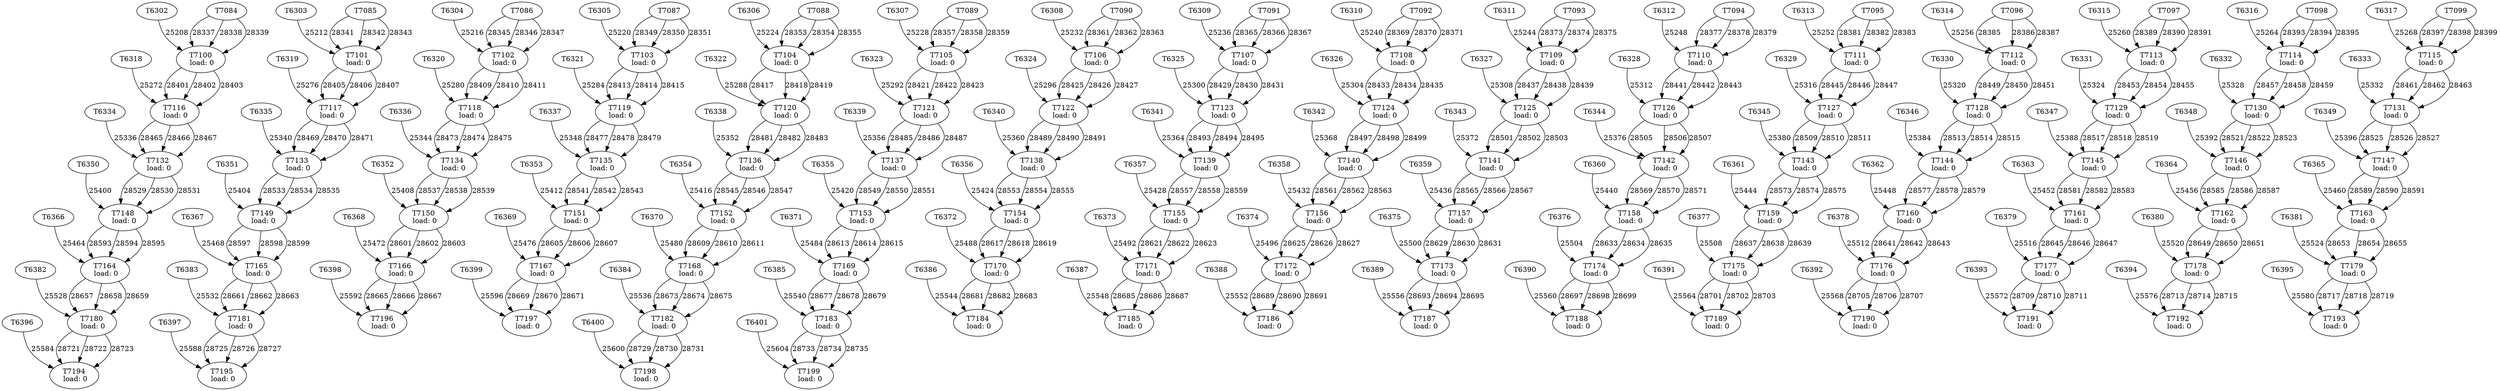 digraph taskgraph {
	T7100 [label= "T7100\n load: 0"];
	T6302 -> T7100[label=25208];
	T7084 -> T7100[label=28337];
	T7084 -> T7100[label=28338];
	T7084 -> T7100[label=28339];
	T7101 [label= "T7101\n load: 0"];
	T6303 -> T7101[label=25212];
	T7085 -> T7101[label=28341];
	T7085 -> T7101[label=28342];
	T7085 -> T7101[label=28343];
	T7102 [label= "T7102\n load: 0"];
	T6304 -> T7102[label=25216];
	T7086 -> T7102[label=28345];
	T7086 -> T7102[label=28346];
	T7086 -> T7102[label=28347];
	T7103 [label= "T7103\n load: 0"];
	T6305 -> T7103[label=25220];
	T7087 -> T7103[label=28349];
	T7087 -> T7103[label=28350];
	T7087 -> T7103[label=28351];
	T7104 [label= "T7104\n load: 0"];
	T6306 -> T7104[label=25224];
	T7088 -> T7104[label=28353];
	T7088 -> T7104[label=28354];
	T7088 -> T7104[label=28355];
	T7105 [label= "T7105\n load: 0"];
	T6307 -> T7105[label=25228];
	T7089 -> T7105[label=28357];
	T7089 -> T7105[label=28358];
	T7089 -> T7105[label=28359];
	T7106 [label= "T7106\n load: 0"];
	T6308 -> T7106[label=25232];
	T7090 -> T7106[label=28361];
	T7090 -> T7106[label=28362];
	T7090 -> T7106[label=28363];
	T7107 [label= "T7107\n load: 0"];
	T6309 -> T7107[label=25236];
	T7091 -> T7107[label=28365];
	T7091 -> T7107[label=28366];
	T7091 -> T7107[label=28367];
	T7108 [label= "T7108\n load: 0"];
	T6310 -> T7108[label=25240];
	T7092 -> T7108[label=28369];
	T7092 -> T7108[label=28370];
	T7092 -> T7108[label=28371];
	T7109 [label= "T7109\n load: 0"];
	T6311 -> T7109[label=25244];
	T7093 -> T7109[label=28373];
	T7093 -> T7109[label=28374];
	T7093 -> T7109[label=28375];
	T7110 [label= "T7110\n load: 0"];
	T6312 -> T7110[label=25248];
	T7094 -> T7110[label=28377];
	T7094 -> T7110[label=28378];
	T7094 -> T7110[label=28379];
	T7111 [label= "T7111\n load: 0"];
	T6313 -> T7111[label=25252];
	T7095 -> T7111[label=28381];
	T7095 -> T7111[label=28382];
	T7095 -> T7111[label=28383];
	T7112 [label= "T7112\n load: 0"];
	T6314 -> T7112[label=25256];
	T7096 -> T7112[label=28385];
	T7096 -> T7112[label=28386];
	T7096 -> T7112[label=28387];
	T7113 [label= "T7113\n load: 0"];
	T6315 -> T7113[label=25260];
	T7097 -> T7113[label=28389];
	T7097 -> T7113[label=28390];
	T7097 -> T7113[label=28391];
	T7114 [label= "T7114\n load: 0"];
	T6316 -> T7114[label=25264];
	T7098 -> T7114[label=28393];
	T7098 -> T7114[label=28394];
	T7098 -> T7114[label=28395];
	T7115 [label= "T7115\n load: 0"];
	T6317 -> T7115[label=25268];
	T7099 -> T7115[label=28397];
	T7099 -> T7115[label=28398];
	T7099 -> T7115[label=28399];
	T7116 [label= "T7116\n load: 0"];
	T6318 -> T7116[label=25272];
	T7100 -> T7116[label=28401];
	T7100 -> T7116[label=28402];
	T7100 -> T7116[label=28403];
	T7117 [label= "T7117\n load: 0"];
	T6319 -> T7117[label=25276];
	T7101 -> T7117[label=28405];
	T7101 -> T7117[label=28406];
	T7101 -> T7117[label=28407];
	T7118 [label= "T7118\n load: 0"];
	T6320 -> T7118[label=25280];
	T7102 -> T7118[label=28409];
	T7102 -> T7118[label=28410];
	T7102 -> T7118[label=28411];
	T7119 [label= "T7119\n load: 0"];
	T6321 -> T7119[label=25284];
	T7103 -> T7119[label=28413];
	T7103 -> T7119[label=28414];
	T7103 -> T7119[label=28415];
	T7120 [label= "T7120\n load: 0"];
	T6322 -> T7120[label=25288];
	T7104 -> T7120[label=28417];
	T7104 -> T7120[label=28418];
	T7104 -> T7120[label=28419];
	T7121 [label= "T7121\n load: 0"];
	T6323 -> T7121[label=25292];
	T7105 -> T7121[label=28421];
	T7105 -> T7121[label=28422];
	T7105 -> T7121[label=28423];
	T7122 [label= "T7122\n load: 0"];
	T6324 -> T7122[label=25296];
	T7106 -> T7122[label=28425];
	T7106 -> T7122[label=28426];
	T7106 -> T7122[label=28427];
	T7123 [label= "T7123\n load: 0"];
	T6325 -> T7123[label=25300];
	T7107 -> T7123[label=28429];
	T7107 -> T7123[label=28430];
	T7107 -> T7123[label=28431];
	T7124 [label= "T7124\n load: 0"];
	T6326 -> T7124[label=25304];
	T7108 -> T7124[label=28433];
	T7108 -> T7124[label=28434];
	T7108 -> T7124[label=28435];
	T7125 [label= "T7125\n load: 0"];
	T6327 -> T7125[label=25308];
	T7109 -> T7125[label=28437];
	T7109 -> T7125[label=28438];
	T7109 -> T7125[label=28439];
	T7126 [label= "T7126\n load: 0"];
	T6328 -> T7126[label=25312];
	T7110 -> T7126[label=28441];
	T7110 -> T7126[label=28442];
	T7110 -> T7126[label=28443];
	T7127 [label= "T7127\n load: 0"];
	T6329 -> T7127[label=25316];
	T7111 -> T7127[label=28445];
	T7111 -> T7127[label=28446];
	T7111 -> T7127[label=28447];
	T7128 [label= "T7128\n load: 0"];
	T6330 -> T7128[label=25320];
	T7112 -> T7128[label=28449];
	T7112 -> T7128[label=28450];
	T7112 -> T7128[label=28451];
	T7129 [label= "T7129\n load: 0"];
	T6331 -> T7129[label=25324];
	T7113 -> T7129[label=28453];
	T7113 -> T7129[label=28454];
	T7113 -> T7129[label=28455];
	T7130 [label= "T7130\n load: 0"];
	T6332 -> T7130[label=25328];
	T7114 -> T7130[label=28457];
	T7114 -> T7130[label=28458];
	T7114 -> T7130[label=28459];
	T7131 [label= "T7131\n load: 0"];
	T6333 -> T7131[label=25332];
	T7115 -> T7131[label=28461];
	T7115 -> T7131[label=28462];
	T7115 -> T7131[label=28463];
	T7132 [label= "T7132\n load: 0"];
	T6334 -> T7132[label=25336];
	T7116 -> T7132[label=28465];
	T7116 -> T7132[label=28466];
	T7116 -> T7132[label=28467];
	T7133 [label= "T7133\n load: 0"];
	T6335 -> T7133[label=25340];
	T7117 -> T7133[label=28469];
	T7117 -> T7133[label=28470];
	T7117 -> T7133[label=28471];
	T7134 [label= "T7134\n load: 0"];
	T6336 -> T7134[label=25344];
	T7118 -> T7134[label=28473];
	T7118 -> T7134[label=28474];
	T7118 -> T7134[label=28475];
	T7135 [label= "T7135\n load: 0"];
	T6337 -> T7135[label=25348];
	T7119 -> T7135[label=28477];
	T7119 -> T7135[label=28478];
	T7119 -> T7135[label=28479];
	T7136 [label= "T7136\n load: 0"];
	T6338 -> T7136[label=25352];
	T7120 -> T7136[label=28481];
	T7120 -> T7136[label=28482];
	T7120 -> T7136[label=28483];
	T7137 [label= "T7137\n load: 0"];
	T6339 -> T7137[label=25356];
	T7121 -> T7137[label=28485];
	T7121 -> T7137[label=28486];
	T7121 -> T7137[label=28487];
	T7138 [label= "T7138\n load: 0"];
	T6340 -> T7138[label=25360];
	T7122 -> T7138[label=28489];
	T7122 -> T7138[label=28490];
	T7122 -> T7138[label=28491];
	T7139 [label= "T7139\n load: 0"];
	T6341 -> T7139[label=25364];
	T7123 -> T7139[label=28493];
	T7123 -> T7139[label=28494];
	T7123 -> T7139[label=28495];
	T7140 [label= "T7140\n load: 0"];
	T6342 -> T7140[label=25368];
	T7124 -> T7140[label=28497];
	T7124 -> T7140[label=28498];
	T7124 -> T7140[label=28499];
	T7141 [label= "T7141\n load: 0"];
	T6343 -> T7141[label=25372];
	T7125 -> T7141[label=28501];
	T7125 -> T7141[label=28502];
	T7125 -> T7141[label=28503];
	T7142 [label= "T7142\n load: 0"];
	T6344 -> T7142[label=25376];
	T7126 -> T7142[label=28505];
	T7126 -> T7142[label=28506];
	T7126 -> T7142[label=28507];
	T7143 [label= "T7143\n load: 0"];
	T6345 -> T7143[label=25380];
	T7127 -> T7143[label=28509];
	T7127 -> T7143[label=28510];
	T7127 -> T7143[label=28511];
	T7144 [label= "T7144\n load: 0"];
	T6346 -> T7144[label=25384];
	T7128 -> T7144[label=28513];
	T7128 -> T7144[label=28514];
	T7128 -> T7144[label=28515];
	T7145 [label= "T7145\n load: 0"];
	T6347 -> T7145[label=25388];
	T7129 -> T7145[label=28517];
	T7129 -> T7145[label=28518];
	T7129 -> T7145[label=28519];
	T7146 [label= "T7146\n load: 0"];
	T6348 -> T7146[label=25392];
	T7130 -> T7146[label=28521];
	T7130 -> T7146[label=28522];
	T7130 -> T7146[label=28523];
	T7147 [label= "T7147\n load: 0"];
	T6349 -> T7147[label=25396];
	T7131 -> T7147[label=28525];
	T7131 -> T7147[label=28526];
	T7131 -> T7147[label=28527];
	T7148 [label= "T7148\n load: 0"];
	T6350 -> T7148[label=25400];
	T7132 -> T7148[label=28529];
	T7132 -> T7148[label=28530];
	T7132 -> T7148[label=28531];
	T7149 [label= "T7149\n load: 0"];
	T6351 -> T7149[label=25404];
	T7133 -> T7149[label=28533];
	T7133 -> T7149[label=28534];
	T7133 -> T7149[label=28535];
	T7150 [label= "T7150\n load: 0"];
	T6352 -> T7150[label=25408];
	T7134 -> T7150[label=28537];
	T7134 -> T7150[label=28538];
	T7134 -> T7150[label=28539];
	T7151 [label= "T7151\n load: 0"];
	T6353 -> T7151[label=25412];
	T7135 -> T7151[label=28541];
	T7135 -> T7151[label=28542];
	T7135 -> T7151[label=28543];
	T7152 [label= "T7152\n load: 0"];
	T6354 -> T7152[label=25416];
	T7136 -> T7152[label=28545];
	T7136 -> T7152[label=28546];
	T7136 -> T7152[label=28547];
	T7153 [label= "T7153\n load: 0"];
	T6355 -> T7153[label=25420];
	T7137 -> T7153[label=28549];
	T7137 -> T7153[label=28550];
	T7137 -> T7153[label=28551];
	T7154 [label= "T7154\n load: 0"];
	T6356 -> T7154[label=25424];
	T7138 -> T7154[label=28553];
	T7138 -> T7154[label=28554];
	T7138 -> T7154[label=28555];
	T7155 [label= "T7155\n load: 0"];
	T6357 -> T7155[label=25428];
	T7139 -> T7155[label=28557];
	T7139 -> T7155[label=28558];
	T7139 -> T7155[label=28559];
	T7156 [label= "T7156\n load: 0"];
	T6358 -> T7156[label=25432];
	T7140 -> T7156[label=28561];
	T7140 -> T7156[label=28562];
	T7140 -> T7156[label=28563];
	T7157 [label= "T7157\n load: 0"];
	T6359 -> T7157[label=25436];
	T7141 -> T7157[label=28565];
	T7141 -> T7157[label=28566];
	T7141 -> T7157[label=28567];
	T7158 [label= "T7158\n load: 0"];
	T6360 -> T7158[label=25440];
	T7142 -> T7158[label=28569];
	T7142 -> T7158[label=28570];
	T7142 -> T7158[label=28571];
	T7159 [label= "T7159\n load: 0"];
	T6361 -> T7159[label=25444];
	T7143 -> T7159[label=28573];
	T7143 -> T7159[label=28574];
	T7143 -> T7159[label=28575];
	T7160 [label= "T7160\n load: 0"];
	T6362 -> T7160[label=25448];
	T7144 -> T7160[label=28577];
	T7144 -> T7160[label=28578];
	T7144 -> T7160[label=28579];
	T7161 [label= "T7161\n load: 0"];
	T6363 -> T7161[label=25452];
	T7145 -> T7161[label=28581];
	T7145 -> T7161[label=28582];
	T7145 -> T7161[label=28583];
	T7162 [label= "T7162\n load: 0"];
	T6364 -> T7162[label=25456];
	T7146 -> T7162[label=28585];
	T7146 -> T7162[label=28586];
	T7146 -> T7162[label=28587];
	T7163 [label= "T7163\n load: 0"];
	T6365 -> T7163[label=25460];
	T7147 -> T7163[label=28589];
	T7147 -> T7163[label=28590];
	T7147 -> T7163[label=28591];
	T7164 [label= "T7164\n load: 0"];
	T6366 -> T7164[label=25464];
	T7148 -> T7164[label=28593];
	T7148 -> T7164[label=28594];
	T7148 -> T7164[label=28595];
	T7165 [label= "T7165\n load: 0"];
	T6367 -> T7165[label=25468];
	T7149 -> T7165[label=28597];
	T7149 -> T7165[label=28598];
	T7149 -> T7165[label=28599];
	T7166 [label= "T7166\n load: 0"];
	T6368 -> T7166[label=25472];
	T7150 -> T7166[label=28601];
	T7150 -> T7166[label=28602];
	T7150 -> T7166[label=28603];
	T7167 [label= "T7167\n load: 0"];
	T6369 -> T7167[label=25476];
	T7151 -> T7167[label=28605];
	T7151 -> T7167[label=28606];
	T7151 -> T7167[label=28607];
	T7168 [label= "T7168\n load: 0"];
	T6370 -> T7168[label=25480];
	T7152 -> T7168[label=28609];
	T7152 -> T7168[label=28610];
	T7152 -> T7168[label=28611];
	T7169 [label= "T7169\n load: 0"];
	T6371 -> T7169[label=25484];
	T7153 -> T7169[label=28613];
	T7153 -> T7169[label=28614];
	T7153 -> T7169[label=28615];
	T7170 [label= "T7170\n load: 0"];
	T6372 -> T7170[label=25488];
	T7154 -> T7170[label=28617];
	T7154 -> T7170[label=28618];
	T7154 -> T7170[label=28619];
	T7171 [label= "T7171\n load: 0"];
	T6373 -> T7171[label=25492];
	T7155 -> T7171[label=28621];
	T7155 -> T7171[label=28622];
	T7155 -> T7171[label=28623];
	T7172 [label= "T7172\n load: 0"];
	T6374 -> T7172[label=25496];
	T7156 -> T7172[label=28625];
	T7156 -> T7172[label=28626];
	T7156 -> T7172[label=28627];
	T7173 [label= "T7173\n load: 0"];
	T6375 -> T7173[label=25500];
	T7157 -> T7173[label=28629];
	T7157 -> T7173[label=28630];
	T7157 -> T7173[label=28631];
	T7174 [label= "T7174\n load: 0"];
	T6376 -> T7174[label=25504];
	T7158 -> T7174[label=28633];
	T7158 -> T7174[label=28634];
	T7158 -> T7174[label=28635];
	T7175 [label= "T7175\n load: 0"];
	T6377 -> T7175[label=25508];
	T7159 -> T7175[label=28637];
	T7159 -> T7175[label=28638];
	T7159 -> T7175[label=28639];
	T7176 [label= "T7176\n load: 0"];
	T6378 -> T7176[label=25512];
	T7160 -> T7176[label=28641];
	T7160 -> T7176[label=28642];
	T7160 -> T7176[label=28643];
	T7177 [label= "T7177\n load: 0"];
	T6379 -> T7177[label=25516];
	T7161 -> T7177[label=28645];
	T7161 -> T7177[label=28646];
	T7161 -> T7177[label=28647];
	T7178 [label= "T7178\n load: 0"];
	T6380 -> T7178[label=25520];
	T7162 -> T7178[label=28649];
	T7162 -> T7178[label=28650];
	T7162 -> T7178[label=28651];
	T7179 [label= "T7179\n load: 0"];
	T6381 -> T7179[label=25524];
	T7163 -> T7179[label=28653];
	T7163 -> T7179[label=28654];
	T7163 -> T7179[label=28655];
	T7180 [label= "T7180\n load: 0"];
	T6382 -> T7180[label=25528];
	T7164 -> T7180[label=28657];
	T7164 -> T7180[label=28658];
	T7164 -> T7180[label=28659];
	T7181 [label= "T7181\n load: 0"];
	T6383 -> T7181[label=25532];
	T7165 -> T7181[label=28661];
	T7165 -> T7181[label=28662];
	T7165 -> T7181[label=28663];
	T7182 [label= "T7182\n load: 0"];
	T6384 -> T7182[label=25536];
	T7168 -> T7182[label=28673];
	T7168 -> T7182[label=28674];
	T7168 -> T7182[label=28675];
	T7183 [label= "T7183\n load: 0"];
	T6385 -> T7183[label=25540];
	T7169 -> T7183[label=28677];
	T7169 -> T7183[label=28678];
	T7169 -> T7183[label=28679];
	T7184 [label= "T7184\n load: 0"];
	T6386 -> T7184[label=25544];
	T7170 -> T7184[label=28681];
	T7170 -> T7184[label=28682];
	T7170 -> T7184[label=28683];
	T7185 [label= "T7185\n load: 0"];
	T6387 -> T7185[label=25548];
	T7171 -> T7185[label=28685];
	T7171 -> T7185[label=28686];
	T7171 -> T7185[label=28687];
	T7186 [label= "T7186\n load: 0"];
	T6388 -> T7186[label=25552];
	T7172 -> T7186[label=28689];
	T7172 -> T7186[label=28690];
	T7172 -> T7186[label=28691];
	T7187 [label= "T7187\n load: 0"];
	T6389 -> T7187[label=25556];
	T7173 -> T7187[label=28693];
	T7173 -> T7187[label=28694];
	T7173 -> T7187[label=28695];
	T7188 [label= "T7188\n load: 0"];
	T6390 -> T7188[label=25560];
	T7174 -> T7188[label=28697];
	T7174 -> T7188[label=28698];
	T7174 -> T7188[label=28699];
	T7189 [label= "T7189\n load: 0"];
	T6391 -> T7189[label=25564];
	T7175 -> T7189[label=28701];
	T7175 -> T7189[label=28702];
	T7175 -> T7189[label=28703];
	T7190 [label= "T7190\n load: 0"];
	T6392 -> T7190[label=25568];
	T7176 -> T7190[label=28705];
	T7176 -> T7190[label=28706];
	T7176 -> T7190[label=28707];
	T7191 [label= "T7191\n load: 0"];
	T6393 -> T7191[label=25572];
	T7177 -> T7191[label=28709];
	T7177 -> T7191[label=28710];
	T7177 -> T7191[label=28711];
	T7192 [label= "T7192\n load: 0"];
	T6394 -> T7192[label=25576];
	T7178 -> T7192[label=28713];
	T7178 -> T7192[label=28714];
	T7178 -> T7192[label=28715];
	T7193 [label= "T7193\n load: 0"];
	T6395 -> T7193[label=25580];
	T7179 -> T7193[label=28717];
	T7179 -> T7193[label=28718];
	T7179 -> T7193[label=28719];
	T7194 [label= "T7194\n load: 0"];
	T6396 -> T7194[label=25584];
	T7180 -> T7194[label=28721];
	T7180 -> T7194[label=28722];
	T7180 -> T7194[label=28723];
	T7195 [label= "T7195\n load: 0"];
	T6397 -> T7195[label=25588];
	T7181 -> T7195[label=28725];
	T7181 -> T7195[label=28726];
	T7181 -> T7195[label=28727];
	T7196 [label= "T7196\n load: 0"];
	T6398 -> T7196[label=25592];
	T7166 -> T7196[label=28665];
	T7166 -> T7196[label=28666];
	T7166 -> T7196[label=28667];
	T7197 [label= "T7197\n load: 0"];
	T6399 -> T7197[label=25596];
	T7167 -> T7197[label=28669];
	T7167 -> T7197[label=28670];
	T7167 -> T7197[label=28671];
	T7198 [label= "T7198\n load: 0"];
	T6400 -> T7198[label=25600];
	T7182 -> T7198[label=28729];
	T7182 -> T7198[label=28730];
	T7182 -> T7198[label=28731];
	T7199 [label= "T7199\n load: 0"];
	T6401 -> T7199[label=25604];
	T7183 -> T7199[label=28733];
	T7183 -> T7199[label=28734];
	T7183 -> T7199[label=28735];
}